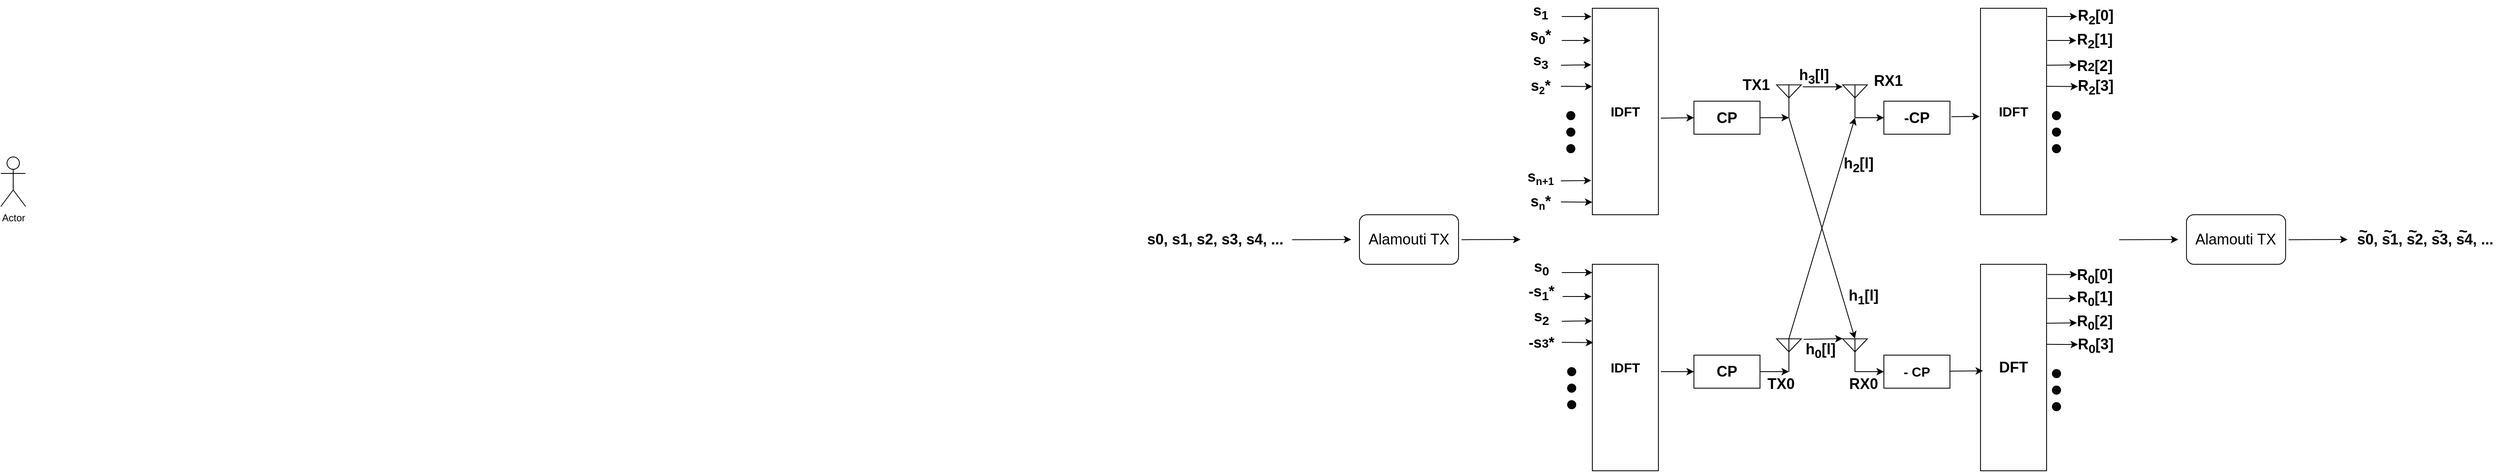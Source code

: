 <mxfile version="14.0.1" type="device"><diagram id="1k58qN4_BVpdT0NHC4St" name="Page-1"><mxGraphModel dx="3872" dy="1891" grid="1" gridSize="10" guides="1" tooltips="1" connect="1" arrows="1" fold="1" page="1" pageScale="1" pageWidth="827" pageHeight="1169" math="0" shadow="0"><root><mxCell id="0"/><mxCell id="1" parent="0"/><mxCell id="-BvfZnM5PbI-1u8mFfQk-3" value="&lt;b&gt;&lt;font style=&quot;font-size: 18px&quot;&gt;CP&lt;/font&gt;&lt;/b&gt;" style="rounded=0;whiteSpace=wrap;html=1;" parent="1" vertex="1"><mxGeometry x="240" y="102.5" width="80" height="40" as="geometry"/></mxCell><mxCell id="-BvfZnM5PbI-1u8mFfQk-4" value="&lt;font style=&quot;font-size: 18px&quot;&gt;&lt;b&gt;-&lt;font&gt;CP&lt;/font&gt;&lt;/b&gt;&lt;/font&gt;" style="rounded=0;whiteSpace=wrap;html=1;" parent="1" vertex="1"><mxGeometry x="470" y="102.5" width="80" height="40" as="geometry"/></mxCell><mxCell id="-BvfZnM5PbI-1u8mFfQk-5" value="" style="verticalLabelPosition=bottom;shadow=0;dashed=0;align=center;html=1;verticalAlign=top;shape=mxgraph.electrical.radio.aerial_-_antenna_2;" parent="1" vertex="1"><mxGeometry x="340" y="82.5" width="30" height="40" as="geometry"/></mxCell><mxCell id="-BvfZnM5PbI-1u8mFfQk-7" value="" style="verticalLabelPosition=bottom;shadow=0;dashed=0;align=center;html=1;verticalAlign=top;shape=mxgraph.electrical.radio.aerial_-_antenna_2;" parent="1" vertex="1"><mxGeometry x="420" y="82.5" width="30" height="40" as="geometry"/></mxCell><mxCell id="-BvfZnM5PbI-1u8mFfQk-8" value="" style="endArrow=classic;html=1;entryX=0;entryY=0.5;entryDx=0;entryDy=0;" parent="1" target="-BvfZnM5PbI-1u8mFfQk-3" edge="1"><mxGeometry width="50" height="50" relative="1" as="geometry"><mxPoint x="200" y="123" as="sourcePoint"/><mxPoint x="250" y="90" as="targetPoint"/></mxGeometry></mxCell><mxCell id="-BvfZnM5PbI-1u8mFfQk-9" value="" style="endArrow=classic;html=1;entryX=0.5;entryY=1;entryDx=0;entryDy=0;entryPerimeter=0;" parent="1" target="-BvfZnM5PbI-1u8mFfQk-5" edge="1"><mxGeometry width="50" height="50" relative="1" as="geometry"><mxPoint x="320" y="122.5" as="sourcePoint"/><mxPoint x="370" y="77.5" as="targetPoint"/></mxGeometry></mxCell><mxCell id="-BvfZnM5PbI-1u8mFfQk-11" value="" style="endArrow=classic;html=1;exitX=0.5;exitY=1;exitDx=0;exitDy=0;exitPerimeter=0;entryX=0;entryY=0.5;entryDx=0;entryDy=0;" parent="1" source="-BvfZnM5PbI-1u8mFfQk-7" target="-BvfZnM5PbI-1u8mFfQk-4" edge="1"><mxGeometry width="50" height="50" relative="1" as="geometry"><mxPoint x="440" y="212.5" as="sourcePoint"/><mxPoint x="490" y="162.5" as="targetPoint"/></mxGeometry></mxCell><mxCell id="-BvfZnM5PbI-1u8mFfQk-13" value="" style="endArrow=classic;html=1;exitX=1.022;exitY=0.469;exitDx=0;exitDy=0;exitPerimeter=0;" parent="1" source="-BvfZnM5PbI-1u8mFfQk-4" edge="1"><mxGeometry width="50" height="50" relative="1" as="geometry"><mxPoint x="550" y="140" as="sourcePoint"/><mxPoint x="586" y="121" as="targetPoint"/></mxGeometry></mxCell><mxCell id="-BvfZnM5PbI-1u8mFfQk-38" value="&lt;font size=&quot;3&quot;&gt;&lt;b&gt;IDFT&lt;/b&gt;&lt;/font&gt;" style="rounded=0;whiteSpace=wrap;html=1;" parent="1" vertex="1"><mxGeometry x="117" y="300" width="80" height="250" as="geometry"/></mxCell><mxCell id="-BvfZnM5PbI-1u8mFfQk-39" value="&lt;font style=&quot;font-size: 18px&quot;&gt;&lt;b&gt;DFT&lt;/b&gt;&lt;/font&gt;" style="rounded=0;whiteSpace=wrap;html=1;" parent="1" vertex="1"><mxGeometry x="587" y="300" width="80" height="250" as="geometry"/></mxCell><mxCell id="-BvfZnM5PbI-1u8mFfQk-40" value="&lt;font style=&quot;font-size: 18px&quot;&gt;&lt;b&gt;CP&lt;/b&gt;&lt;/font&gt;" style="rounded=0;whiteSpace=wrap;html=1;" parent="1" vertex="1"><mxGeometry x="240" y="410" width="80" height="40" as="geometry"/></mxCell><mxCell id="-BvfZnM5PbI-1u8mFfQk-41" value="&lt;font size=&quot;3&quot;&gt;&lt;b&gt;- CP&lt;/b&gt;&lt;/font&gt;" style="rounded=0;whiteSpace=wrap;html=1;" parent="1" vertex="1"><mxGeometry x="470" y="410" width="80" height="40" as="geometry"/></mxCell><mxCell id="-BvfZnM5PbI-1u8mFfQk-42" value="" style="verticalLabelPosition=bottom;shadow=0;dashed=0;align=center;html=1;verticalAlign=top;shape=mxgraph.electrical.radio.aerial_-_antenna_2;" parent="1" vertex="1"><mxGeometry x="340" y="390" width="30" height="40" as="geometry"/></mxCell><mxCell id="-BvfZnM5PbI-1u8mFfQk-43" value="" style="verticalLabelPosition=bottom;shadow=0;dashed=0;align=center;html=1;verticalAlign=top;shape=mxgraph.electrical.radio.aerial_-_antenna_2;" parent="1" vertex="1"><mxGeometry x="420" y="390" width="30" height="40" as="geometry"/></mxCell><mxCell id="-BvfZnM5PbI-1u8mFfQk-44" value="" style="endArrow=classic;html=1;entryX=0;entryY=0.5;entryDx=0;entryDy=0;" parent="1" target="-BvfZnM5PbI-1u8mFfQk-40" edge="1"><mxGeometry width="50" height="50" relative="1" as="geometry"><mxPoint x="200" y="430" as="sourcePoint"/><mxPoint x="247" y="310" as="targetPoint"/></mxGeometry></mxCell><mxCell id="-BvfZnM5PbI-1u8mFfQk-45" value="" style="endArrow=classic;html=1;entryX=0.5;entryY=1;entryDx=0;entryDy=0;entryPerimeter=0;" parent="1" target="-BvfZnM5PbI-1u8mFfQk-42" edge="1"><mxGeometry width="50" height="50" relative="1" as="geometry"><mxPoint x="320" y="430" as="sourcePoint"/><mxPoint x="370" y="385" as="targetPoint"/></mxGeometry></mxCell><mxCell id="-BvfZnM5PbI-1u8mFfQk-46" value="" style="endArrow=classic;html=1;exitX=0.5;exitY=1;exitDx=0;exitDy=0;exitPerimeter=0;entryX=0;entryY=0.5;entryDx=0;entryDy=0;" parent="1" source="-BvfZnM5PbI-1u8mFfQk-43" target="-BvfZnM5PbI-1u8mFfQk-41" edge="1"><mxGeometry width="50" height="50" relative="1" as="geometry"><mxPoint x="440" y="520" as="sourcePoint"/><mxPoint x="490" y="470" as="targetPoint"/></mxGeometry></mxCell><mxCell id="-BvfZnM5PbI-1u8mFfQk-48" value="" style="endArrow=classic;html=1;" parent="1" edge="1"><mxGeometry width="50" height="50" relative="1" as="geometry"><mxPoint x="80" y="310" as="sourcePoint"/><mxPoint x="117" y="310" as="targetPoint"/></mxGeometry></mxCell><mxCell id="-BvfZnM5PbI-1u8mFfQk-49" value="" style="endArrow=classic;html=1;exitX=1.019;exitY=0.632;exitDx=0;exitDy=0;exitPerimeter=0;" parent="1" source="-BvfZnM5PbI-1u8mFfQk-63" edge="1"><mxGeometry width="50" height="50" relative="1" as="geometry"><mxPoint x="77" y="339" as="sourcePoint"/><mxPoint x="116" y="339" as="targetPoint"/></mxGeometry></mxCell><mxCell id="-BvfZnM5PbI-1u8mFfQk-51" value="" style="ellipse;whiteSpace=wrap;html=1;aspect=fixed;fillColor=#080808;" parent="1" vertex="1"><mxGeometry x="87" y="425" width="10" height="10" as="geometry"/></mxCell><mxCell id="-BvfZnM5PbI-1u8mFfQk-52" value="" style="ellipse;whiteSpace=wrap;html=1;aspect=fixed;fillColor=#080808;" parent="1" vertex="1"><mxGeometry x="87" y="445" width="10" height="10" as="geometry"/></mxCell><mxCell id="-BvfZnM5PbI-1u8mFfQk-53" value="" style="ellipse;whiteSpace=wrap;html=1;aspect=fixed;fillColor=#080808;" parent="1" vertex="1"><mxGeometry x="87" y="465" width="10" height="10" as="geometry"/></mxCell><mxCell id="-BvfZnM5PbI-1u8mFfQk-63" value="&lt;span style=&quot;font-size: 18px&quot;&gt;&lt;b&gt;-s&lt;sub&gt;1&lt;/sub&gt;*&lt;/b&gt;&lt;/span&gt;" style="text;html=1;align=center;verticalAlign=middle;resizable=0;points=[];autosize=1;" parent="1" vertex="1"><mxGeometry x="30" y="320" width="50" height="30" as="geometry"/></mxCell><mxCell id="-BvfZnM5PbI-1u8mFfQk-64" value="&lt;b&gt;&lt;font style=&quot;font-size: 18px&quot;&gt;s&lt;sub&gt;0&lt;/sub&gt;&lt;/font&gt;&lt;/b&gt;" style="text;html=1;align=center;verticalAlign=middle;resizable=0;points=[];autosize=1;" parent="1" vertex="1"><mxGeometry x="40" y="290" width="30" height="30" as="geometry"/></mxCell><mxCell id="OFYRJtg510n6ZjjiVevk-1" value="" style="endArrow=classic;html=1;exitX=1.06;exitY=0.065;exitDx=0;exitDy=0;exitPerimeter=0;entryX=0;entryY=0.065;entryDx=0;entryDy=0;entryPerimeter=0;" parent="1" source="-BvfZnM5PbI-1u8mFfQk-5" target="-BvfZnM5PbI-1u8mFfQk-7" edge="1"><mxGeometry width="50" height="50" relative="1" as="geometry"><mxPoint x="360" y="122.5" as="sourcePoint"/><mxPoint x="430" y="122.5" as="targetPoint"/></mxGeometry></mxCell><mxCell id="OFYRJtg510n6ZjjiVevk-2" value="" style="endArrow=classic;html=1;exitX=0.5;exitY=1;exitDx=0;exitDy=0;exitPerimeter=0;entryX=0.5;entryY=0;entryDx=0;entryDy=0;entryPerimeter=0;" parent="1" source="-BvfZnM5PbI-1u8mFfQk-5" target="-BvfZnM5PbI-1u8mFfQk-43" edge="1"><mxGeometry width="50" height="50" relative="1" as="geometry"><mxPoint x="370" y="150" as="sourcePoint"/><mxPoint x="435" y="250" as="targetPoint"/></mxGeometry></mxCell><mxCell id="OFYRJtg510n6ZjjiVevk-3" value="" style="endArrow=classic;html=1;exitX=0.5;exitY=0;exitDx=0;exitDy=0;exitPerimeter=0;entryX=0.5;entryY=1;entryDx=0;entryDy=0;entryPerimeter=0;" parent="1" source="-BvfZnM5PbI-1u8mFfQk-42" target="-BvfZnM5PbI-1u8mFfQk-7" edge="1"><mxGeometry width="50" height="50" relative="1" as="geometry"><mxPoint x="465" y="170" as="sourcePoint"/><mxPoint x="430" y="140" as="targetPoint"/></mxGeometry></mxCell><mxCell id="OFYRJtg510n6ZjjiVevk-4" value="" style="endArrow=classic;html=1;exitX=1.096;exitY=0.022;exitDx=0;exitDy=0;exitPerimeter=0;" parent="1" source="-BvfZnM5PbI-1u8mFfQk-42" edge="1"><mxGeometry width="50" height="50" relative="1" as="geometry"><mxPoint x="370" y="430" as="sourcePoint"/><mxPoint x="420" y="390" as="targetPoint"/></mxGeometry></mxCell><mxCell id="OFYRJtg510n6ZjjiVevk-5" value="&lt;font style=&quot;font-size: 18px&quot;&gt;&lt;b&gt;h&lt;sub&gt;0&lt;/sub&gt;[l]&lt;sub&gt;&amp;nbsp;&lt;/sub&gt;&lt;/b&gt;&lt;/font&gt;" style="text;html=1;align=center;verticalAlign=middle;resizable=0;points=[];autosize=1;" parent="1" vertex="1"><mxGeometry x="365" y="390" width="60" height="30" as="geometry"/></mxCell><mxCell id="OFYRJtg510n6ZjjiVevk-6" value="&lt;font style=&quot;font-size: 18px&quot;&gt;&lt;b&gt;h&lt;sub&gt;3&lt;/sub&gt;[l]&lt;/b&gt;&lt;/font&gt;" style="text;html=1;align=center;verticalAlign=middle;resizable=0;points=[];autosize=1;" parent="1" vertex="1"><mxGeometry x="360" y="57.5" width="50" height="30" as="geometry"/></mxCell><mxCell id="OFYRJtg510n6ZjjiVevk-7" value="&lt;font style=&quot;font-size: 18px&quot;&gt;&lt;b&gt;h&lt;sub&gt;2&lt;/sub&gt;[l]&lt;/b&gt;&lt;/font&gt;" style="text;html=1;align=center;verticalAlign=middle;resizable=0;points=[];autosize=1;" parent="1" vertex="1"><mxGeometry x="414" y="165" width="50" height="30" as="geometry"/></mxCell><mxCell id="OFYRJtg510n6ZjjiVevk-8" value="&lt;font style=&quot;font-size: 18px&quot;&gt;&lt;b&gt;h&lt;sub&gt;1&lt;/sub&gt;[l]&lt;/b&gt;&lt;/font&gt;" style="text;html=1;align=center;verticalAlign=middle;resizable=0;points=[];autosize=1;" parent="1" vertex="1"><mxGeometry x="420" y="325" width="50" height="30" as="geometry"/></mxCell><mxCell id="OFYRJtg510n6ZjjiVevk-10" value="&lt;span style=&quot;font-size: 18px&quot;&gt;&lt;b&gt;TX1&lt;/b&gt;&lt;/span&gt;&lt;span style=&quot;color: rgba(0 , 0 , 0 , 0) ; font-family: monospace ; font-size: 0px&quot;&gt;%3CmxGraphModel%3E%3Croot%3E%3CmxCell%20id%3D%220%22%2F%3E%3CmxCell%20id%3D%221%22%20parent%3D%220%22%2F%3E%3CmxCell%20id%3D%222%22%20value%3D%22%26lt%3Bb%26gt%3B%26lt%3Bspan%20style%3D%26quot%3Bfont-size%3A%2018px%26quot%3B%26gt%3BR%26lt%3B%2Fspan%26gt%3B%26lt%3Bspan%20style%3D%26quot%3Bfont-size%3A%2015px%26quot%3B%26gt%3B2%26lt%3B%2Fspan%26gt%3B%26lt%3Bspan%20style%3D%26quot%3Bfont-size%3A%2018px%26quot%3B%26gt%3B%5Bk%5D%26lt%3B%2Fspan%26gt%3B%26lt%3B%2Fb%26gt%3B%22%20style%3D%22text%3Bhtml%3D1%3Balign%3Dcenter%3BverticalAlign%3Dmiddle%3Bresizable%3D0%3Bpoints%3D%5B%5D%3Bautosize%3D1%3B%22%20vertex%3D%221%22%20parent%3D%221%22%3E%3CmxGeometry%20x%3D%22705%22%20y%3D%2275%22%20width%3D%2260%22%20height%3D%2220%22%20as%3D%22geometry%22%2F%3E%3C%2FmxCell%3E%3C%2Froot%3E%3C%2FmxGraphModel%3E&lt;/span&gt;&lt;span style=&quot;color: rgba(0 , 0 , 0 , 0) ; font-family: monospace ; font-size: 0px&quot;&gt;%3CmxGraphModel%3E%3Croot%3E%3CmxCell%20id%3D%220%22%2F%3E%3CmxCell%20id%3D%221%22%20parent%3D%220%22%2F%3E%3CmxCell%20id%3D%222%22%20value%3D%22%26lt%3Bb%26gt%3B%26lt%3Bspan%20style%3D%26quot%3Bfont-size%3A%2018px%26quot%3B%26gt%3BR%26lt%3B%2Fspan%26gt%3B%26lt%3Bspan%20style%3D%26quot%3Bfont-size%3A%2015px%26quot%3B%26gt%3B2%26lt%3B%2Fspan%26gt%3B%26lt%3Bspan%20style%3D%26quot%3Bfont-size%3A%2018px%26quot%3B%26gt%3B%5Bk%5D%26lt%3B%2Fspan%26gt%3B%26lt%3B%2Fb%26gt%3B%22%20style%3D%22text%3Bhtml%3D1%3Balign%3Dcenter%3BverticalAlign%3Dmiddle%3Bresizable%3D0%3Bpoints%3D%5B%5D%3Bautosize%3D1%3B%22%20vertex%3D%221%22%20parent%3D%221%22%3E%3CmxGeometry%20x%3D%22705%22%20y%3D%2275%22%20width%3D%2260%22%20height%3D%2220%22%20as%3D%22geometry%22%2F%3E%3C%2FmxCell%3E%3C%2Froot%3E%3C%2FmxGraphModel%3E&lt;/span&gt;" style="text;html=1;align=center;verticalAlign=middle;resizable=0;points=[];autosize=1;" parent="1" vertex="1"><mxGeometry x="290" y="67.5" width="50" height="30" as="geometry"/></mxCell><mxCell id="OFYRJtg510n6ZjjiVevk-11" value="&lt;span style=&quot;font-size: 18px&quot;&gt;&lt;b&gt;TX0&lt;/b&gt;&lt;/span&gt;&lt;span style=&quot;color: rgba(0 , 0 , 0 , 0) ; font-family: monospace ; font-size: 0px&quot;&gt;%3CmxGraphModel%3E%3Croot%3E%3CmxCell%20id%3D%220%22%2F%3E%3CmxCell%20id%3D%221%22%20parent%3D%220%22%2F%3E%3CmxCell%20id%3D%222%22%20value%3D%22%26lt%3Bb%26gt%3B%26lt%3Bspan%20style%3D%26quot%3Bfont-size%3A%2018px%26quot%3B%26gt%3BR%26lt%3B%2Fspan%26gt%3B%26lt%3Bspan%20style%3D%26quot%3Bfont-size%3A%2015px%26quot%3B%26gt%3B2%26lt%3B%2Fspan%26gt%3B%26lt%3Bspan%20style%3D%26quot%3Bfont-size%3A%2018px%26quot%3B%26gt%3B%5Bk%5D%26lt%3B%2Fspan%26gt%3B%26lt%3B%2Fb%26gt%3B%22%20style%3D%22text%3Bhtml%3D1%3Balign%3Dcenter%3BverticalAlign%3Dmiddle%3Bresizable%3D0%3Bpoints%3D%5B%5D%3Bautosize%3D1%3B%22%20vertex%3D%221%22%20parent%3D%221%22%3E%3CmxGeometry%20x%3D%22705%22%20y%3D%2275%22%20width%3D%2260%22%20height%3D%2220%22%20as%3D%22geometry%22%2F%3E%3C%2FmxCell%3E%3C%2Froot%3E%3C%2FmxGraphModel%3E&lt;/span&gt;&lt;span style=&quot;color: rgba(0 , 0 , 0 , 0) ; font-family: monospace ; font-size: 0px&quot;&gt;%3CmxGraphModel%3E%3Croot%3E%3CmxCell%20id%3D%220%22%2F%3E%3CmxCell%20id%3D%221%22%20parent%3D%220%22%2F%3E%3CmxCell%20id%3D%222%22%20value%3D%22%26lt%3Bb%26gt%3B%26lt%3Bspan%20style%3D%26quot%3Bfont-size%3A%2018px%26quot%3B%26gt%3BR%26lt%3B%2Fspan%26gt%3B%26lt%3Bspan%20style%3D%26quot%3Bfont-size%3A%2015px%26quot%3B%26gt%3B2%26lt%3B%2Fspan%26gt%3B%26lt%3Bspan%20style%3D%26quot%3Bfont-size%3A%2018px%26quot%3B%26gt%3B%5Bk%5D%26lt%3B%2Fspan%26gt%3B%26lt%3B%2Fb%26gt%3B%22%20style%3D%22text%3Bhtml%3D1%3Balign%3Dcenter%3BverticalAlign%3Dmiddle%3Bresizable%3D0%3Bpoints%3D%5B%5D%3Bautosize%3D1%3B%22%20vertex%3D%221%22%20parent%3D%221%22%3E%3CmxGeometry%20x%3D%22705%22%20y%3D%2275%22%20width%3D%2260%22%20height%3D%2220%22%20as%3D%22geometry%22%2F%3E%3C%2FmxCell%3E%3C%2Froot%3E%3C%2FmxGraphModel%3E&lt;/span&gt;" style="text;html=1;align=center;verticalAlign=middle;resizable=0;points=[];autosize=1;" parent="1" vertex="1"><mxGeometry x="320" y="430" width="50" height="30" as="geometry"/></mxCell><mxCell id="OFYRJtg510n6ZjjiVevk-13" value="&lt;span style=&quot;font-size: 18px&quot;&gt;&lt;b&gt;RX1&lt;/b&gt;&lt;/span&gt;" style="text;html=1;align=center;verticalAlign=middle;resizable=0;points=[];autosize=1;" parent="1" vertex="1"><mxGeometry x="450" y="67.5" width="50" height="20" as="geometry"/></mxCell><mxCell id="OFYRJtg510n6ZjjiVevk-14" value="&lt;span style=&quot;font-size: 18px&quot;&gt;&lt;b&gt;RX0&lt;/b&gt;&lt;/span&gt;" style="text;html=1;align=center;verticalAlign=middle;resizable=0;points=[];autosize=1;" parent="1" vertex="1"><mxGeometry x="420" y="435" width="50" height="20" as="geometry"/></mxCell><mxCell id="5XR0BXvPha5iRswf92vu-4" value="&lt;b&gt;&lt;span style=&quot;font-size: 18px&quot;&gt;-s&lt;/span&gt;&lt;span style=&quot;font-size: 15px&quot;&gt;3&lt;/span&gt;&lt;span style=&quot;font-size: 18px&quot;&gt;*&lt;/span&gt;&lt;/b&gt;" style="text;html=1;align=center;verticalAlign=middle;resizable=0;points=[];autosize=1;" parent="1" vertex="1"><mxGeometry x="30" y="385" width="50" height="20" as="geometry"/></mxCell><mxCell id="5XR0BXvPha5iRswf92vu-5" value="&lt;span style=&quot;font-size: 18px&quot;&gt;&lt;b&gt;s&lt;sub&gt;2&lt;/sub&gt;&lt;/b&gt;&lt;/span&gt;" style="text;html=1;align=center;verticalAlign=middle;resizable=0;points=[];autosize=1;" parent="1" vertex="1"><mxGeometry x="40" y="350" width="30" height="30" as="geometry"/></mxCell><mxCell id="5XR0BXvPha5iRswf92vu-9" value="" style="endArrow=classic;html=1;entryX=-0.004;entryY=0.274;entryDx=0;entryDy=0;entryPerimeter=0;" parent="1" target="-BvfZnM5PbI-1u8mFfQk-38" edge="1"><mxGeometry width="50" height="50" relative="1" as="geometry"><mxPoint x="80" y="369" as="sourcePoint"/><mxPoint x="127" y="341" as="targetPoint"/></mxGeometry></mxCell><mxCell id="5XR0BXvPha5iRswf92vu-13" value="&lt;font size=&quot;3&quot;&gt;&lt;b&gt;IDFT&lt;/b&gt;&lt;/font&gt;" style="rounded=0;whiteSpace=wrap;html=1;" parent="1" vertex="1"><mxGeometry x="117" y="-10" width="80" height="250" as="geometry"/></mxCell><mxCell id="5XR0BXvPha5iRswf92vu-14" value="&lt;font size=&quot;3&quot;&gt;&lt;b&gt;IDFT&lt;/b&gt;&lt;/font&gt;" style="rounded=0;whiteSpace=wrap;html=1;" parent="1" vertex="1"><mxGeometry x="587" y="-10" width="80" height="250" as="geometry"/></mxCell><mxCell id="5XR0BXvPha5iRswf92vu-51" value="" style="endArrow=classic;html=1;exitX=1.054;exitY=0.775;exitDx=0;exitDy=0;exitPerimeter=0;entryX=-0.004;entryY=0.274;entryDx=0;entryDy=0;entryPerimeter=0;" parent="1" edge="1"><mxGeometry width="50" height="50" relative="1" as="geometry"><mxPoint x="80" y="394.52" as="sourcePoint"/><mxPoint x="118.06" y="394.77" as="targetPoint"/></mxGeometry></mxCell><mxCell id="5XR0BXvPha5iRswf92vu-56" value="" style="endArrow=classic;html=1;" parent="1" edge="1"><mxGeometry width="50" height="50" relative="1" as="geometry"><mxPoint x="80" as="sourcePoint"/><mxPoint x="115.94" as="targetPoint"/></mxGeometry></mxCell><mxCell id="5XR0BXvPha5iRswf92vu-57" value="" style="endArrow=classic;html=1;" parent="1" edge="1"><mxGeometry width="50" height="50" relative="1" as="geometry"><mxPoint x="80" y="29" as="sourcePoint"/><mxPoint x="114.94" y="29" as="targetPoint"/></mxGeometry></mxCell><mxCell id="5XR0BXvPha5iRswf92vu-58" value="" style="ellipse;whiteSpace=wrap;html=1;aspect=fixed;fillColor=#080808;" parent="1" vertex="1"><mxGeometry x="85.94" y="115" width="10" height="10" as="geometry"/></mxCell><mxCell id="5XR0BXvPha5iRswf92vu-59" value="" style="ellipse;whiteSpace=wrap;html=1;aspect=fixed;fillColor=#080808;" parent="1" vertex="1"><mxGeometry x="85.94" y="135" width="10" height="10" as="geometry"/></mxCell><mxCell id="5XR0BXvPha5iRswf92vu-60" value="" style="ellipse;whiteSpace=wrap;html=1;aspect=fixed;fillColor=#080808;" parent="1" vertex="1"><mxGeometry x="85.94" y="155" width="10" height="10" as="geometry"/></mxCell><mxCell id="5XR0BXvPha5iRswf92vu-61" value="&lt;span style=&quot;font-size: 18px&quot;&gt;&lt;b&gt;s&lt;sub&gt;0&lt;/sub&gt;*&lt;/b&gt;&lt;/span&gt;" style="text;html=1;align=center;verticalAlign=middle;resizable=0;points=[];autosize=1;" parent="1" vertex="1"><mxGeometry x="33.94" y="10" width="40" height="30" as="geometry"/></mxCell><mxCell id="5XR0BXvPha5iRswf92vu-62" value="&lt;b&gt;&lt;font style=&quot;font-size: 18px&quot;&gt;s&lt;sub&gt;1&lt;/sub&gt;&lt;/font&gt;&lt;/b&gt;" style="text;html=1;align=center;verticalAlign=middle;resizable=0;points=[];autosize=1;" parent="1" vertex="1"><mxGeometry x="38.94" y="-20" width="30" height="30" as="geometry"/></mxCell><mxCell id="5XR0BXvPha5iRswf92vu-63" value="&lt;b&gt;&lt;span style=&quot;font-size: 18px&quot;&gt;s&lt;/span&gt;&lt;span style=&quot;font-size: 15px&quot;&gt;&lt;sub&gt;2&lt;/sub&gt;&lt;/span&gt;&lt;span style=&quot;font-size: 18px&quot;&gt;*&lt;/span&gt;&lt;/b&gt;" style="text;html=1;align=center;verticalAlign=middle;resizable=0;points=[];autosize=1;" parent="1" vertex="1"><mxGeometry x="33.94" y="70" width="40" height="30" as="geometry"/></mxCell><mxCell id="5XR0BXvPha5iRswf92vu-64" value="&lt;span style=&quot;font-size: 18px&quot;&gt;&lt;b&gt;s&lt;sub&gt;3&lt;/sub&gt;&lt;/b&gt;&lt;/span&gt;" style="text;html=1;align=center;verticalAlign=middle;resizable=0;points=[];autosize=1;" parent="1" vertex="1"><mxGeometry x="38.94" y="40" width="30" height="30" as="geometry"/></mxCell><mxCell id="5XR0BXvPha5iRswf92vu-65" value="" style="endArrow=classic;html=1;entryX=-0.004;entryY=0.274;entryDx=0;entryDy=0;entryPerimeter=0;" parent="1" edge="1"><mxGeometry width="50" height="50" relative="1" as="geometry"><mxPoint x="78.94" y="59" as="sourcePoint"/><mxPoint x="115.62" y="58.5" as="targetPoint"/></mxGeometry></mxCell><mxCell id="5XR0BXvPha5iRswf92vu-66" value="" style="endArrow=classic;html=1;exitX=1.054;exitY=0.775;exitDx=0;exitDy=0;exitPerimeter=0;entryX=-0.004;entryY=0.274;entryDx=0;entryDy=0;entryPerimeter=0;" parent="1" edge="1"><mxGeometry width="50" height="50" relative="1" as="geometry"><mxPoint x="78.94" y="84.52" as="sourcePoint"/><mxPoint x="117.0" y="84.77" as="targetPoint"/></mxGeometry></mxCell><mxCell id="5XR0BXvPha5iRswf92vu-67" value="&lt;b&gt;&lt;span style=&quot;font-size: 18px&quot;&gt;s&lt;/span&gt;&lt;span style=&quot;font-size: 15px&quot;&gt;&lt;sub&gt;n&lt;/sub&gt;&lt;/span&gt;&lt;span style=&quot;font-size: 18px&quot;&gt;*&lt;/span&gt;&lt;/b&gt;" style="text;html=1;align=center;verticalAlign=middle;resizable=0;points=[];autosize=1;" parent="1" vertex="1"><mxGeometry x="33.94" y="210" width="40" height="30" as="geometry"/></mxCell><mxCell id="5XR0BXvPha5iRswf92vu-68" value="&lt;b&gt;&lt;span style=&quot;font-size: 18px&quot;&gt;s&lt;/span&gt;&lt;span style=&quot;font-size: 15px&quot;&gt;&lt;sub&gt;n+1&lt;/sub&gt;&lt;/span&gt;&lt;/b&gt;" style="text;html=1;align=center;verticalAlign=middle;resizable=0;points=[];autosize=1;" parent="1" vertex="1"><mxGeometry x="28.94" y="180" width="50" height="30" as="geometry"/></mxCell><mxCell id="5XR0BXvPha5iRswf92vu-69" value="" style="endArrow=classic;html=1;entryX=-0.004;entryY=0.274;entryDx=0;entryDy=0;entryPerimeter=0;" parent="1" edge="1"><mxGeometry width="50" height="50" relative="1" as="geometry"><mxPoint x="78.94" y="199" as="sourcePoint"/><mxPoint x="115.62" y="198.5" as="targetPoint"/></mxGeometry></mxCell><mxCell id="5XR0BXvPha5iRswf92vu-70" value="" style="endArrow=classic;html=1;exitX=1.054;exitY=0.775;exitDx=0;exitDy=0;exitPerimeter=0;entryX=-0.004;entryY=0.274;entryDx=0;entryDy=0;entryPerimeter=0;" parent="1" edge="1"><mxGeometry width="50" height="50" relative="1" as="geometry"><mxPoint x="78.94" y="224.52" as="sourcePoint"/><mxPoint x="117.0" y="224.77" as="targetPoint"/></mxGeometry></mxCell><mxCell id="5XR0BXvPha5iRswf92vu-71" value="" style="endArrow=classic;html=1;" parent="1" edge="1"><mxGeometry width="50" height="50" relative="1" as="geometry"><mxPoint x="668.06" as="sourcePoint"/><mxPoint x="704.0" as="targetPoint"/></mxGeometry></mxCell><mxCell id="5XR0BXvPha5iRswf92vu-72" value="" style="endArrow=classic;html=1;" parent="1" edge="1"><mxGeometry width="50" height="50" relative="1" as="geometry"><mxPoint x="668.06" y="29" as="sourcePoint"/><mxPoint x="703.0" y="29" as="targetPoint"/></mxGeometry></mxCell><mxCell id="5XR0BXvPha5iRswf92vu-73" value="" style="ellipse;whiteSpace=wrap;html=1;aspect=fixed;fillColor=#080808;" parent="1" vertex="1"><mxGeometry x="674" y="115" width="10" height="10" as="geometry"/></mxCell><mxCell id="5XR0BXvPha5iRswf92vu-74" value="" style="ellipse;whiteSpace=wrap;html=1;aspect=fixed;fillColor=#080808;" parent="1" vertex="1"><mxGeometry x="674" y="135" width="10" height="10" as="geometry"/></mxCell><mxCell id="5XR0BXvPha5iRswf92vu-75" value="" style="ellipse;whiteSpace=wrap;html=1;aspect=fixed;fillColor=#080808;" parent="1" vertex="1"><mxGeometry x="674" y="155" width="10" height="10" as="geometry"/></mxCell><mxCell id="5XR0BXvPha5iRswf92vu-76" value="" style="endArrow=classic;html=1;entryX=-0.004;entryY=0.274;entryDx=0;entryDy=0;entryPerimeter=0;" parent="1" edge="1"><mxGeometry width="50" height="50" relative="1" as="geometry"><mxPoint x="667.0" y="59" as="sourcePoint"/><mxPoint x="703.68" y="58.5" as="targetPoint"/></mxGeometry></mxCell><mxCell id="5XR0BXvPha5iRswf92vu-77" value="" style="endArrow=classic;html=1;exitX=1.054;exitY=0.775;exitDx=0;exitDy=0;exitPerimeter=0;entryX=-0.004;entryY=0.274;entryDx=0;entryDy=0;entryPerimeter=0;" parent="1" edge="1"><mxGeometry width="50" height="50" relative="1" as="geometry"><mxPoint x="667.0" y="84.52" as="sourcePoint"/><mxPoint x="705.06" y="84.77" as="targetPoint"/></mxGeometry></mxCell><mxCell id="5XR0BXvPha5iRswf92vu-98" value="" style="endArrow=classic;html=1;" parent="1" edge="1"><mxGeometry width="50" height="50" relative="1" as="geometry"><mxPoint x="668.06" y="312.4" as="sourcePoint"/><mxPoint x="704.0" y="312.4" as="targetPoint"/></mxGeometry></mxCell><mxCell id="5XR0BXvPha5iRswf92vu-99" value="" style="endArrow=classic;html=1;" parent="1" edge="1"><mxGeometry width="50" height="50" relative="1" as="geometry"><mxPoint x="668.06" y="341.4" as="sourcePoint"/><mxPoint x="703.0" y="341.4" as="targetPoint"/></mxGeometry></mxCell><mxCell id="5XR0BXvPha5iRswf92vu-100" value="" style="ellipse;whiteSpace=wrap;html=1;aspect=fixed;fillColor=#080808;" parent="1" vertex="1"><mxGeometry x="674" y="427.4" width="10" height="10" as="geometry"/></mxCell><mxCell id="5XR0BXvPha5iRswf92vu-101" value="" style="ellipse;whiteSpace=wrap;html=1;aspect=fixed;fillColor=#080808;" parent="1" vertex="1"><mxGeometry x="674" y="447.4" width="10" height="10" as="geometry"/></mxCell><mxCell id="5XR0BXvPha5iRswf92vu-102" value="" style="ellipse;whiteSpace=wrap;html=1;aspect=fixed;fillColor=#080808;" parent="1" vertex="1"><mxGeometry x="674" y="467.4" width="10" height="10" as="geometry"/></mxCell><mxCell id="5XR0BXvPha5iRswf92vu-103" value="" style="endArrow=classic;html=1;entryX=-0.004;entryY=0.274;entryDx=0;entryDy=0;entryPerimeter=0;" parent="1" edge="1"><mxGeometry width="50" height="50" relative="1" as="geometry"><mxPoint x="667.0" y="371.4" as="sourcePoint"/><mxPoint x="703.68" y="370.9" as="targetPoint"/></mxGeometry></mxCell><mxCell id="5XR0BXvPha5iRswf92vu-104" value="" style="endArrow=classic;html=1;exitX=1.054;exitY=0.775;exitDx=0;exitDy=0;exitPerimeter=0;entryX=-0.004;entryY=0.274;entryDx=0;entryDy=0;entryPerimeter=0;" parent="1" edge="1"><mxGeometry width="50" height="50" relative="1" as="geometry"><mxPoint x="667.0" y="396.92" as="sourcePoint"/><mxPoint x="705.06" y="397.17" as="targetPoint"/></mxGeometry></mxCell><mxCell id="5XR0BXvPha5iRswf92vu-108" value="&lt;span style=&quot;font-size: 18px&quot;&gt;&lt;b&gt;R&lt;sub&gt;2&lt;/sub&gt;[1]&lt;/b&gt;&lt;/span&gt;" style="text;html=1;align=center;verticalAlign=middle;resizable=0;points=[];autosize=1;" parent="1" vertex="1"><mxGeometry x="695" y="15" width="60" height="30" as="geometry"/></mxCell><mxCell id="5XR0BXvPha5iRswf92vu-109" value="&lt;span style=&quot;font-size: 18px&quot;&gt;&lt;b&gt;R&lt;sub&gt;2&lt;/sub&gt;[0]&lt;/b&gt;&lt;/span&gt;" style="text;html=1;align=center;verticalAlign=middle;resizable=0;points=[];autosize=1;" parent="1" vertex="1"><mxGeometry x="696" y="-14" width="60" height="30" as="geometry"/></mxCell><mxCell id="5XR0BXvPha5iRswf92vu-110" value="&lt;span style=&quot;font-size: 18px&quot;&gt;&lt;b&gt;R&lt;sub&gt;2&lt;/sub&gt;[3]&lt;/b&gt;&lt;/span&gt;" style="text;html=1;align=center;verticalAlign=middle;resizable=0;points=[];autosize=1;" parent="1" vertex="1"><mxGeometry x="696" y="71" width="60" height="30" as="geometry"/></mxCell><mxCell id="5XR0BXvPha5iRswf92vu-111" value="&lt;b&gt;&lt;span style=&quot;font-size: 18px&quot;&gt;R&lt;/span&gt;&lt;span style=&quot;font-size: 15px&quot;&gt;2&lt;/span&gt;&lt;span style=&quot;font-size: 18px&quot;&gt;[2]&lt;/span&gt;&lt;/b&gt;" style="text;html=1;align=center;verticalAlign=middle;resizable=0;points=[];autosize=1;" parent="1" vertex="1"><mxGeometry x="695" y="50" width="60" height="20" as="geometry"/></mxCell><mxCell id="5XR0BXvPha5iRswf92vu-114" value="&lt;span style=&quot;font-size: 18px&quot;&gt;&lt;b&gt;R&lt;sub&gt;0&lt;/sub&gt;[1]&lt;/b&gt;&lt;/span&gt;" style="text;html=1;align=center;verticalAlign=middle;resizable=0;points=[];autosize=1;" parent="1" vertex="1"><mxGeometry x="695" y="327" width="60" height="30" as="geometry"/></mxCell><mxCell id="5XR0BXvPha5iRswf92vu-115" value="&lt;span style=&quot;font-size: 18px&quot;&gt;&lt;b&gt;R&lt;sub&gt;0&lt;/sub&gt;[0]&lt;/b&gt;&lt;/span&gt;" style="text;html=1;align=center;verticalAlign=middle;resizable=0;points=[];autosize=1;" parent="1" vertex="1"><mxGeometry x="695" y="300" width="60" height="30" as="geometry"/></mxCell><mxCell id="5XR0BXvPha5iRswf92vu-116" value="&lt;span style=&quot;font-size: 18px&quot;&gt;&lt;b&gt;R&lt;sub&gt;0&lt;/sub&gt;[3]&lt;/b&gt;&lt;/span&gt;" style="text;html=1;align=center;verticalAlign=middle;resizable=0;points=[];autosize=1;" parent="1" vertex="1"><mxGeometry x="696" y="384" width="60" height="30" as="geometry"/></mxCell><mxCell id="5XR0BXvPha5iRswf92vu-117" value="&lt;span style=&quot;font-size: 18px&quot;&gt;&lt;b&gt;R&lt;sub&gt;0&lt;/sub&gt;[2]&lt;/b&gt;&lt;/span&gt;" style="text;html=1;align=center;verticalAlign=middle;resizable=0;points=[];autosize=1;" parent="1" vertex="1"><mxGeometry x="695" y="356" width="60" height="30" as="geometry"/></mxCell><mxCell id="5XR0BXvPha5iRswf92vu-120" value="" style="endArrow=classic;html=1;entryX=0.038;entryY=0.516;entryDx=0;entryDy=0;entryPerimeter=0;" parent="1" target="-BvfZnM5PbI-1u8mFfQk-39" edge="1"><mxGeometry width="50" height="50" relative="1" as="geometry"><mxPoint x="550" y="429.43" as="sourcePoint"/><mxPoint x="580" y="429" as="targetPoint"/></mxGeometry></mxCell><mxCell id="pviadMH6l4QVz19RDX8r-1" value="&lt;span style=&quot;font-size: 18px&quot;&gt;&lt;b&gt;s0, s1, s2, s3, s4, ...&lt;/b&gt;&lt;/span&gt;" style="text;html=1;align=center;verticalAlign=middle;resizable=0;points=[];autosize=1;" vertex="1" parent="1"><mxGeometry x="-430" y="260" width="180" height="20" as="geometry"/></mxCell><mxCell id="pviadMH6l4QVz19RDX8r-2" value="" style="endArrow=classic;html=1;exitX=1.02;exitY=0.41;exitDx=0;exitDy=0;exitPerimeter=0;" edge="1" parent="1"><mxGeometry width="50" height="50" relative="1" as="geometry"><mxPoint x="-246.4" y="270.2" as="sourcePoint"/><mxPoint x="-175" y="270" as="targetPoint"/></mxGeometry></mxCell><mxCell id="pviadMH6l4QVz19RDX8r-3" value="&lt;font style=&quot;font-size: 18px&quot;&gt;Alamouti TX&lt;/font&gt;" style="rounded=1;whiteSpace=wrap;html=1;" vertex="1" parent="1"><mxGeometry x="-165" y="240" width="120" height="60" as="geometry"/></mxCell><mxCell id="pviadMH6l4QVz19RDX8r-4" value="" style="endArrow=classic;html=1;exitX=1.02;exitY=0.41;exitDx=0;exitDy=0;exitPerimeter=0;" edge="1" parent="1"><mxGeometry width="50" height="50" relative="1" as="geometry"><mxPoint x="-41.4" y="270.2" as="sourcePoint"/><mxPoint x="30" y="270" as="targetPoint"/></mxGeometry></mxCell><mxCell id="pviadMH6l4QVz19RDX8r-5" value="" style="endArrow=classic;html=1;exitX=1.02;exitY=0.41;exitDx=0;exitDy=0;exitPerimeter=0;" edge="1" parent="1"><mxGeometry width="50" height="50" relative="1" as="geometry"><mxPoint x="755" y="270.2" as="sourcePoint"/><mxPoint x="826.4" y="270" as="targetPoint"/></mxGeometry></mxCell><mxCell id="pviadMH6l4QVz19RDX8r-6" value="&lt;font style=&quot;font-size: 18px&quot;&gt;Alamouti TX&lt;/font&gt;" style="rounded=1;whiteSpace=wrap;html=1;" vertex="1" parent="1"><mxGeometry x="836.4" y="240" width="120" height="60" as="geometry"/></mxCell><mxCell id="pviadMH6l4QVz19RDX8r-7" value="" style="endArrow=classic;html=1;exitX=1.02;exitY=0.41;exitDx=0;exitDy=0;exitPerimeter=0;" edge="1" parent="1"><mxGeometry width="50" height="50" relative="1" as="geometry"><mxPoint x="960" y="270.2" as="sourcePoint"/><mxPoint x="1031.4" y="270" as="targetPoint"/></mxGeometry></mxCell><mxCell id="pviadMH6l4QVz19RDX8r-8" value="&lt;span style=&quot;font-size: 18px&quot;&gt;&lt;b&gt;s0, s1, s2, s3, s4, ...&lt;/b&gt;&lt;/span&gt;" style="text;html=1;align=center;verticalAlign=middle;resizable=0;points=[];autosize=1;" vertex="1" parent="1"><mxGeometry x="1035" y="260" width="180" height="20" as="geometry"/></mxCell><mxCell id="pviadMH6l4QVz19RDX8r-9" value="&lt;font style=&quot;font-size: 18px&quot;&gt;&lt;b&gt;~&lt;/b&gt;&lt;/font&gt;" style="text;html=1;align=center;verticalAlign=middle;resizable=0;points=[];autosize=1;" vertex="1" parent="1"><mxGeometry x="1035" y="250" width="30" height="20" as="geometry"/></mxCell><mxCell id="pviadMH6l4QVz19RDX8r-10" value="&lt;font style=&quot;font-size: 18px&quot;&gt;&lt;b&gt;~&lt;/b&gt;&lt;/font&gt;" style="text;html=1;align=center;verticalAlign=middle;resizable=0;points=[];autosize=1;" vertex="1" parent="1"><mxGeometry x="1065" y="250" width="30" height="20" as="geometry"/></mxCell><mxCell id="pviadMH6l4QVz19RDX8r-11" value="&lt;font style=&quot;font-size: 18px&quot;&gt;&lt;b&gt;~&lt;/b&gt;&lt;/font&gt;" style="text;html=1;align=center;verticalAlign=middle;resizable=0;points=[];autosize=1;" vertex="1" parent="1"><mxGeometry x="1095" y="250" width="30" height="20" as="geometry"/></mxCell><mxCell id="pviadMH6l4QVz19RDX8r-12" value="&lt;font style=&quot;font-size: 18px&quot;&gt;&lt;b&gt;~&lt;/b&gt;&lt;/font&gt;" style="text;html=1;align=center;verticalAlign=middle;resizable=0;points=[];autosize=1;" vertex="1" parent="1"><mxGeometry x="1126" y="250" width="30" height="20" as="geometry"/></mxCell><mxCell id="pviadMH6l4QVz19RDX8r-13" value="&lt;font style=&quot;font-size: 18px&quot;&gt;&lt;b&gt;~&lt;/b&gt;&lt;/font&gt;" style="text;html=1;align=center;verticalAlign=middle;resizable=0;points=[];autosize=1;" vertex="1" parent="1"><mxGeometry x="1156" y="250" width="30" height="20" as="geometry"/></mxCell><mxCell id="pviadMH6l4QVz19RDX8r-14" value="Actor" style="shape=umlActor;verticalLabelPosition=bottom;verticalAlign=top;html=1;outlineConnect=0;" vertex="1" parent="1"><mxGeometry x="-1810" y="170" width="30" height="60" as="geometry"/></mxCell></root></mxGraphModel></diagram></mxfile>